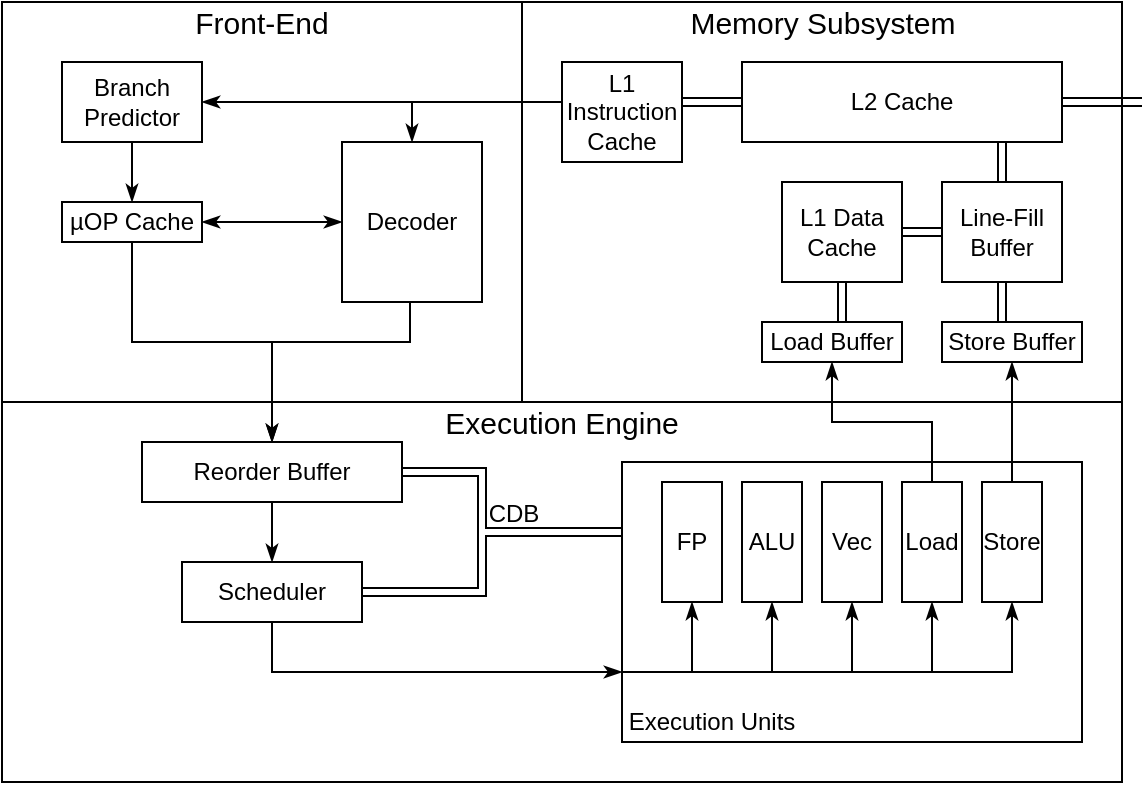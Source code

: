 <mxfile version="14.5.1" type="device"><diagram id="uJC6JHss1V_gQJ8_TEF3" name="Page-1"><mxGraphModel dx="133" dy="79" grid="1" gridSize="10" guides="1" tooltips="1" connect="1" arrows="1" fold="1" page="1" pageScale="1" pageWidth="583" pageHeight="413" math="0" shadow="0"><root><mxCell id="0"/><mxCell id="1" parent="0"/><mxCell id="PzyJIg2KLBszYsntP-mv-2" value="" style="rounded=0;whiteSpace=wrap;html=1;align=center;labelPosition=center;verticalLabelPosition=middle;verticalAlign=middle;horizontal=1;fontStyle=0" parent="1" vertex="1"><mxGeometry x="10" y="10" width="260" height="200" as="geometry"/></mxCell><mxCell id="PzyJIg2KLBszYsntP-mv-3" value="" style="rounded=0;whiteSpace=wrap;html=1;align=center;" parent="1" vertex="1"><mxGeometry x="270" y="10" width="300" height="200" as="geometry"/></mxCell><mxCell id="PzyJIg2KLBszYsntP-mv-4" value="" style="rounded=0;whiteSpace=wrap;html=1;align=center;" parent="1" vertex="1"><mxGeometry x="10" y="210" width="560" height="190" as="geometry"/></mxCell><mxCell id="PzyJIg2KLBszYsntP-mv-5" value="Front-End" style="text;html=1;strokeColor=none;fillColor=none;align=center;verticalAlign=middle;whiteSpace=wrap;rounded=0;fontSize=15;" parent="1" vertex="1"><mxGeometry x="105" y="10" width="70" height="20" as="geometry"/></mxCell><mxCell id="PzyJIg2KLBszYsntP-mv-6" value="Execution Engine" style="text;html=1;strokeColor=none;fillColor=none;align=center;verticalAlign=middle;whiteSpace=wrap;rounded=0;fontSize=15;" parent="1" vertex="1"><mxGeometry x="230" y="210" width="120" height="20" as="geometry"/></mxCell><mxCell id="PzyJIg2KLBszYsntP-mv-7" value="Memory Subsystem" style="text;html=1;strokeColor=none;fillColor=none;align=center;verticalAlign=middle;whiteSpace=wrap;rounded=0;fontSize=15;" parent="1" vertex="1"><mxGeometry x="352.5" y="10" width="135" height="20" as="geometry"/></mxCell><mxCell id="PzyJIg2KLBszYsntP-mv-22" style="edgeStyle=orthogonalEdgeStyle;rounded=0;orthogonalLoop=1;jettySize=auto;html=1;entryX=0.5;entryY=0;entryDx=0;entryDy=0;startArrow=none;startFill=0;fontSize=12;endArrow=classicThin;endFill=1;" parent="1" source="PzyJIg2KLBszYsntP-mv-8" target="PzyJIg2KLBszYsntP-mv-9" edge="1"><mxGeometry relative="1" as="geometry"/></mxCell><mxCell id="PzyJIg2KLBszYsntP-mv-8" value="Branch Predictor" style="rounded=0;whiteSpace=wrap;html=1;align=center;fontSize=12;" parent="1" vertex="1"><mxGeometry x="40" y="40" width="70" height="40" as="geometry"/></mxCell><mxCell id="PzyJIg2KLBszYsntP-mv-18" style="edgeStyle=orthogonalEdgeStyle;rounded=0;orthogonalLoop=1;jettySize=auto;html=1;fontSize=12;startArrow=classicThin;startFill=1;endArrow=classicThin;endFill=1;" parent="1" source="PzyJIg2KLBszYsntP-mv-9" target="PzyJIg2KLBszYsntP-mv-10" edge="1"><mxGeometry relative="1" as="geometry"/></mxCell><mxCell id="PzyJIg2KLBszYsntP-mv-9" value="µOP Cache" style="rounded=0;whiteSpace=wrap;html=1;align=center;fontSize=12;" parent="1" vertex="1"><mxGeometry x="40" y="110" width="70" height="20" as="geometry"/></mxCell><mxCell id="PzyJIg2KLBszYsntP-mv-10" value="Decoder" style="rounded=0;whiteSpace=wrap;html=1;align=center;fontSize=12;" parent="1" vertex="1"><mxGeometry x="180" y="80" width="70" height="80" as="geometry"/></mxCell><mxCell id="PzyJIg2KLBszYsntP-mv-48" style="edgeStyle=orthogonalEdgeStyle;rounded=0;sketch=0;orthogonalLoop=1;jettySize=auto;html=1;entryX=0.5;entryY=0;entryDx=0;entryDy=0;shadow=0;startArrow=none;startFill=0;endArrow=classicThin;endFill=1;strokeWidth=1;fontSize=12;" parent="1" source="PzyJIg2KLBszYsntP-mv-11" target="PzyJIg2KLBszYsntP-mv-10" edge="1"><mxGeometry relative="1" as="geometry"><Array as="points"><mxPoint x="215" y="60"/></Array></mxGeometry></mxCell><mxCell id="PzyJIg2KLBszYsntP-mv-50" style="edgeStyle=orthogonalEdgeStyle;rounded=0;sketch=0;orthogonalLoop=1;jettySize=auto;html=1;entryX=1;entryY=0.5;entryDx=0;entryDy=0;shadow=0;startArrow=none;startFill=0;endArrow=classicThin;endFill=1;strokeWidth=1;fontSize=12;" parent="1" source="PzyJIg2KLBszYsntP-mv-11" target="PzyJIg2KLBszYsntP-mv-8" edge="1"><mxGeometry relative="1" as="geometry"><Array as="points"><mxPoint x="240" y="60"/><mxPoint x="240" y="60"/></Array></mxGeometry></mxCell><mxCell id="PzyJIg2KLBszYsntP-mv-52" style="edgeStyle=orthogonalEdgeStyle;rounded=0;sketch=0;orthogonalLoop=1;jettySize=auto;html=1;entryX=0;entryY=0.5;entryDx=0;entryDy=0;shadow=0;startArrow=none;startFill=0;endArrow=none;endFill=0;strokeWidth=1;fontSize=12;shape=link;" parent="1" source="PzyJIg2KLBszYsntP-mv-11" target="PzyJIg2KLBszYsntP-mv-13" edge="1"><mxGeometry relative="1" as="geometry"><Array as="points"><mxPoint x="350" y="60"/><mxPoint x="350" y="60"/></Array></mxGeometry></mxCell><mxCell id="PzyJIg2KLBszYsntP-mv-11" value="L1 Instruction Cache" style="rounded=0;whiteSpace=wrap;html=1;fontSize=12;align=center;" parent="1" vertex="1"><mxGeometry x="290" y="40" width="60" height="50" as="geometry"/></mxCell><mxCell id="PzyJIg2KLBszYsntP-mv-60" style="edgeStyle=orthogonalEdgeStyle;shape=link;rounded=0;sketch=0;orthogonalLoop=1;jettySize=auto;html=1;entryX=0.582;entryY=-0.005;entryDx=0;entryDy=0;entryPerimeter=0;shadow=0;startArrow=classicThin;startFill=1;endArrow=none;endFill=0;strokeColor=#000000;strokeWidth=1;fillColor=none;gradientColor=none;fontSize=12;" parent="1" source="PzyJIg2KLBszYsntP-mv-12" target="PzyJIg2KLBszYsntP-mv-14" edge="1"><mxGeometry relative="1" as="geometry"/></mxCell><mxCell id="PzyJIg2KLBszYsntP-mv-12" value="L1 Data Cache" style="rounded=0;whiteSpace=wrap;html=1;fontSize=12;align=center;" parent="1" vertex="1"><mxGeometry x="400" y="100" width="60" height="50" as="geometry"/></mxCell><mxCell id="PzyJIg2KLBszYsntP-mv-26" style="edgeStyle=orthogonalEdgeStyle;shape=link;rounded=0;sketch=0;orthogonalLoop=1;jettySize=auto;html=1;shadow=0;startArrow=none;startFill=0;endArrow=none;endFill=0;strokeWidth=1;fontSize=12;" parent="1" source="PzyJIg2KLBszYsntP-mv-13" edge="1"><mxGeometry relative="1" as="geometry"><mxPoint x="580" y="60" as="targetPoint"/></mxGeometry></mxCell><mxCell id="PzyJIg2KLBszYsntP-mv-13" value="L2 Cache" style="rounded=0;whiteSpace=wrap;html=1;fontSize=12;align=center;" parent="1" vertex="1"><mxGeometry x="380" y="40" width="160" height="40" as="geometry"/></mxCell><mxCell id="PzyJIg2KLBszYsntP-mv-14" value="Load Buffer" style="rounded=0;whiteSpace=wrap;html=1;fontSize=12;align=center;" parent="1" vertex="1"><mxGeometry x="390" y="170" width="70" height="20" as="geometry"/></mxCell><mxCell id="PzyJIg2KLBszYsntP-mv-15" value="Store Buffer" style="rounded=0;whiteSpace=wrap;html=1;fontSize=12;align=center;" parent="1" vertex="1"><mxGeometry x="480" y="170" width="70" height="20" as="geometry"/></mxCell><mxCell id="PzyJIg2KLBszYsntP-mv-29" style="edgeStyle=orthogonalEdgeStyle;shape=link;rounded=0;sketch=0;orthogonalLoop=1;jettySize=auto;html=1;entryX=0.817;entryY=1.003;entryDx=0;entryDy=0;entryPerimeter=0;shadow=0;startArrow=none;startFill=0;endArrow=none;endFill=0;strokeWidth=1;fontSize=12;" parent="1" source="PzyJIg2KLBszYsntP-mv-16" target="PzyJIg2KLBszYsntP-mv-13" edge="1"><mxGeometry relative="1" as="geometry"/></mxCell><mxCell id="PzyJIg2KLBszYsntP-mv-30" style="edgeStyle=orthogonalEdgeStyle;shape=link;rounded=0;sketch=0;orthogonalLoop=1;jettySize=auto;html=1;entryX=1;entryY=0.5;entryDx=0;entryDy=0;shadow=0;startArrow=none;startFill=0;endArrow=none;endFill=0;endSize=6;strokeWidth=1;fontSize=12;" parent="1" source="PzyJIg2KLBszYsntP-mv-16" target="PzyJIg2KLBszYsntP-mv-12" edge="1"><mxGeometry relative="1" as="geometry"/></mxCell><mxCell id="PzyJIg2KLBszYsntP-mv-61" style="edgeStyle=orthogonalEdgeStyle;shape=link;rounded=0;sketch=0;orthogonalLoop=1;jettySize=auto;html=1;entryX=0.433;entryY=-0.017;entryDx=0;entryDy=0;entryPerimeter=0;shadow=0;startArrow=classicThin;startFill=1;endArrow=none;endFill=0;strokeColor=#000000;strokeWidth=1;fillColor=none;gradientColor=none;fontSize=12;" parent="1" source="PzyJIg2KLBszYsntP-mv-16" target="PzyJIg2KLBszYsntP-mv-15" edge="1"><mxGeometry relative="1" as="geometry"/></mxCell><mxCell id="PzyJIg2KLBszYsntP-mv-16" value="Line-Fill Buffer" style="rounded=0;whiteSpace=wrap;html=1;fontSize=12;align=center;" parent="1" vertex="1"><mxGeometry x="480" y="100" width="60" height="50" as="geometry"/></mxCell><mxCell id="PzyJIg2KLBszYsntP-mv-56" style="edgeStyle=orthogonalEdgeStyle;rounded=0;sketch=0;orthogonalLoop=1;jettySize=auto;html=1;shadow=0;startArrow=classicThin;startFill=1;endArrow=none;endFill=0;strokeColor=#000000;strokeWidth=1;fillColor=none;gradientColor=none;fontSize=12;" parent="1" source="PzyJIg2KLBszYsntP-mv-53" target="PzyJIg2KLBszYsntP-mv-10" edge="1"><mxGeometry relative="1" as="geometry"><Array as="points"><mxPoint x="145" y="180"/><mxPoint x="214" y="180"/></Array></mxGeometry></mxCell><mxCell id="PzyJIg2KLBszYsntP-mv-57" style="edgeStyle=orthogonalEdgeStyle;rounded=0;sketch=0;orthogonalLoop=1;jettySize=auto;html=1;entryX=0.5;entryY=1;entryDx=0;entryDy=0;shadow=0;startArrow=classicThin;startFill=1;endArrow=none;endFill=0;strokeColor=#000000;strokeWidth=1;fillColor=none;gradientColor=none;fontSize=12;" parent="1" source="PzyJIg2KLBszYsntP-mv-53" target="PzyJIg2KLBszYsntP-mv-9" edge="1"><mxGeometry relative="1" as="geometry"><Array as="points"><mxPoint x="145" y="180"/><mxPoint x="75" y="180"/></Array></mxGeometry></mxCell><mxCell id="PzyJIg2KLBszYsntP-mv-65" style="edgeStyle=orthogonalEdgeStyle;rounded=0;sketch=0;orthogonalLoop=1;jettySize=auto;html=1;entryX=0.5;entryY=0;entryDx=0;entryDy=0;shadow=0;startArrow=none;startFill=0;endArrow=classicThin;endFill=1;strokeColor=#000000;strokeWidth=1;fillColor=none;gradientColor=none;fontSize=12;" parent="1" source="PzyJIg2KLBszYsntP-mv-53" target="PzyJIg2KLBszYsntP-mv-54" edge="1"><mxGeometry relative="1" as="geometry"/></mxCell><mxCell id="PzyJIg2KLBszYsntP-mv-53" value="Reorder Buffer" style="rounded=0;whiteSpace=wrap;html=1;fontSize=12;align=center;" parent="1" vertex="1"><mxGeometry x="80" y="230" width="130" height="30" as="geometry"/></mxCell><mxCell id="PzyJIg2KLBszYsntP-mv-66" style="edgeStyle=orthogonalEdgeStyle;rounded=0;sketch=0;orthogonalLoop=1;jettySize=auto;html=1;entryX=0;entryY=0.75;entryDx=0;entryDy=0;shadow=0;startArrow=none;startFill=0;endArrow=classicThin;endFill=1;strokeColor=#000000;strokeWidth=1;fillColor=none;gradientColor=none;fontSize=12;" parent="1" source="PzyJIg2KLBszYsntP-mv-54" target="PzyJIg2KLBszYsntP-mv-62" edge="1"><mxGeometry relative="1" as="geometry"><Array as="points"><mxPoint x="145" y="345"/></Array></mxGeometry></mxCell><mxCell id="PzyJIg2KLBszYsntP-mv-54" value="Scheduler" style="rounded=0;whiteSpace=wrap;html=1;fontSize=12;align=center;" parent="1" vertex="1"><mxGeometry x="100" y="290" width="90" height="30" as="geometry"/></mxCell><mxCell id="PzyJIg2KLBszYsntP-mv-62" value="" style="rounded=0;whiteSpace=wrap;html=1;fontSize=12;align=center;" parent="1" vertex="1"><mxGeometry x="320" y="240" width="230" height="140" as="geometry"/></mxCell><mxCell id="PzyJIg2KLBszYsntP-mv-68" style="edgeStyle=orthogonalEdgeStyle;rounded=0;sketch=0;orthogonalLoop=1;jettySize=auto;html=1;entryX=0;entryY=0.25;entryDx=0;entryDy=0;shadow=0;startArrow=none;startFill=0;endArrow=none;endFill=0;strokeColor=#000000;strokeWidth=1;fillColor=none;gradientColor=none;fontSize=12;shape=link;width=4;exitX=1;exitY=0.5;exitDx=0;exitDy=0;" parent="1" source="PzyJIg2KLBszYsntP-mv-54" target="PzyJIg2KLBszYsntP-mv-62" edge="1"><mxGeometry relative="1" as="geometry"><Array as="points"><mxPoint x="250" y="305"/><mxPoint x="250" y="275"/></Array></mxGeometry></mxCell><mxCell id="PzyJIg2KLBszYsntP-mv-67" style="edgeStyle=orthogonalEdgeStyle;rounded=0;sketch=0;orthogonalLoop=1;jettySize=auto;html=1;entryX=0;entryY=0.25;entryDx=0;entryDy=0;shadow=0;startArrow=none;startFill=0;endArrow=none;endFill=0;strokeWidth=1;fontSize=12;shape=link;labelBackgroundColor=#FFFFFF;labelBorderColor=none;fillColor=#fff2cc;exitX=1;exitY=0.5;exitDx=0;exitDy=0;" parent="1" source="PzyJIg2KLBszYsntP-mv-53" target="PzyJIg2KLBszYsntP-mv-62" edge="1"><mxGeometry relative="1" as="geometry"><Array as="points"><mxPoint x="250" y="245"/><mxPoint x="250" y="275"/></Array></mxGeometry></mxCell><mxCell id="PzyJIg2KLBszYsntP-mv-70" value="" style="rounded=0;whiteSpace=wrap;html=1;fontSize=12;align=center;strokeWidth=1;perimeterSpacing=0;strokeColor=#FFFFFF;" parent="1" vertex="1"><mxGeometry x="249" y="272" width="2" height="6" as="geometry"/></mxCell><mxCell id="PzyJIg2KLBszYsntP-mv-72" value="CDB" style="text;html=1;strokeColor=none;fillColor=none;align=center;verticalAlign=middle;whiteSpace=wrap;rounded=0;fontSize=12;" parent="1" vertex="1"><mxGeometry x="251" y="258" width="30" height="15" as="geometry"/></mxCell><mxCell id="PzyJIg2KLBszYsntP-mv-74" value="Execution Units" style="text;html=1;strokeColor=none;fillColor=none;align=center;verticalAlign=middle;whiteSpace=wrap;rounded=0;fontSize=12;" parent="1" vertex="1"><mxGeometry x="320" y="360" width="90" height="20" as="geometry"/></mxCell><mxCell id="PzyJIg2KLBszYsntP-mv-90" style="edgeStyle=orthogonalEdgeStyle;rounded=0;sketch=0;orthogonalLoop=1;jettySize=auto;html=1;entryX=0;entryY=0.75;entryDx=0;entryDy=0;shadow=0;labelBackgroundColor=#FFFFFF;startArrow=classicThin;startFill=1;endArrow=none;endFill=0;strokeColor=#000000;strokeWidth=1;fillColor=none;gradientColor=none;fontSize=12;" parent="1" source="PzyJIg2KLBszYsntP-mv-75" target="PzyJIg2KLBszYsntP-mv-62" edge="1"><mxGeometry relative="1" as="geometry"><Array as="points"><mxPoint x="515" y="345"/></Array></mxGeometry></mxCell><mxCell id="PzyJIg2KLBszYsntP-mv-92" style="edgeStyle=orthogonalEdgeStyle;rounded=0;sketch=0;orthogonalLoop=1;jettySize=auto;html=1;entryX=0.5;entryY=1;entryDx=0;entryDy=0;shadow=0;labelBackgroundColor=#FFFFFF;startArrow=none;startFill=0;endArrow=classicThin;endFill=1;strokeColor=#000000;strokeWidth=1;fillColor=none;gradientColor=none;fontSize=12;" parent="1" source="PzyJIg2KLBszYsntP-mv-75" target="PzyJIg2KLBszYsntP-mv-15" edge="1"><mxGeometry relative="1" as="geometry"/></mxCell><mxCell id="PzyJIg2KLBszYsntP-mv-75" value="Store" style="rounded=0;whiteSpace=wrap;html=1;strokeWidth=1;fontSize=12;align=center;" parent="1" vertex="1"><mxGeometry x="500" y="250" width="30" height="60" as="geometry"/></mxCell><mxCell id="PzyJIg2KLBszYsntP-mv-89" style="edgeStyle=orthogonalEdgeStyle;rounded=0;sketch=0;orthogonalLoop=1;jettySize=auto;html=1;entryX=0;entryY=0.75;entryDx=0;entryDy=0;shadow=0;labelBackgroundColor=#FFFFFF;startArrow=classicThin;startFill=1;endArrow=none;endFill=0;strokeColor=#000000;strokeWidth=1;fillColor=none;gradientColor=none;fontSize=12;" parent="1" source="PzyJIg2KLBszYsntP-mv-76" target="PzyJIg2KLBszYsntP-mv-62" edge="1"><mxGeometry relative="1" as="geometry"><Array as="points"><mxPoint x="475" y="345"/></Array></mxGeometry></mxCell><mxCell id="PzyJIg2KLBszYsntP-mv-91" style="edgeStyle=orthogonalEdgeStyle;rounded=0;sketch=0;orthogonalLoop=1;jettySize=auto;html=1;entryX=0.5;entryY=1;entryDx=0;entryDy=0;shadow=0;labelBackgroundColor=#FFFFFF;startArrow=none;startFill=0;endArrow=classicThin;endFill=1;strokeColor=#000000;strokeWidth=1;fillColor=none;gradientColor=none;fontSize=12;" parent="1" source="PzyJIg2KLBszYsntP-mv-76" target="PzyJIg2KLBszYsntP-mv-14" edge="1"><mxGeometry relative="1" as="geometry"/></mxCell><mxCell id="PzyJIg2KLBszYsntP-mv-76" value="Load" style="rounded=0;whiteSpace=wrap;html=1;strokeWidth=1;fontSize=12;align=center;" parent="1" vertex="1"><mxGeometry x="460" y="250" width="30" height="60" as="geometry"/></mxCell><mxCell id="PzyJIg2KLBszYsntP-mv-87" style="edgeStyle=orthogonalEdgeStyle;rounded=0;sketch=0;orthogonalLoop=1;jettySize=auto;html=1;entryX=0;entryY=0.75;entryDx=0;entryDy=0;shadow=0;labelBackgroundColor=#FFFFFF;startArrow=classicThin;startFill=1;endArrow=none;endFill=0;strokeColor=#000000;strokeWidth=1;fillColor=none;gradientColor=none;fontSize=12;" parent="1" source="PzyJIg2KLBszYsntP-mv-77" target="PzyJIg2KLBszYsntP-mv-62" edge="1"><mxGeometry relative="1" as="geometry"><Array as="points"><mxPoint x="395" y="345"/></Array></mxGeometry></mxCell><mxCell id="PzyJIg2KLBszYsntP-mv-77" value="ALU" style="rounded=0;whiteSpace=wrap;html=1;strokeWidth=1;fontSize=12;align=center;" parent="1" vertex="1"><mxGeometry x="380" y="250" width="30" height="60" as="geometry"/></mxCell><mxCell id="PzyJIg2KLBszYsntP-mv-86" style="edgeStyle=orthogonalEdgeStyle;rounded=0;sketch=0;orthogonalLoop=1;jettySize=auto;html=1;entryX=0;entryY=0.75;entryDx=0;entryDy=0;shadow=0;labelBackgroundColor=#FFFFFF;startArrow=classicThin;startFill=1;endArrow=none;endFill=0;strokeColor=#000000;strokeWidth=1;fillColor=none;gradientColor=none;fontSize=12;" parent="1" source="PzyJIg2KLBszYsntP-mv-78" target="PzyJIg2KLBszYsntP-mv-62" edge="1"><mxGeometry relative="1" as="geometry"><Array as="points"><mxPoint x="355" y="345"/></Array></mxGeometry></mxCell><mxCell id="PzyJIg2KLBszYsntP-mv-78" value="FP" style="rounded=0;whiteSpace=wrap;html=1;strokeWidth=1;fontSize=12;align=center;" parent="1" vertex="1"><mxGeometry x="340" y="250" width="30" height="60" as="geometry"/></mxCell><mxCell id="PzyJIg2KLBszYsntP-mv-88" style="edgeStyle=orthogonalEdgeStyle;rounded=0;sketch=0;orthogonalLoop=1;jettySize=auto;html=1;entryX=0;entryY=0.75;entryDx=0;entryDy=0;shadow=0;labelBackgroundColor=#FFFFFF;startArrow=classicThin;startFill=1;endArrow=none;endFill=0;strokeColor=#000000;strokeWidth=1;fillColor=none;gradientColor=none;fontSize=12;" parent="1" source="PzyJIg2KLBszYsntP-mv-79" target="PzyJIg2KLBszYsntP-mv-62" edge="1"><mxGeometry relative="1" as="geometry"><Array as="points"><mxPoint x="435" y="345"/></Array></mxGeometry></mxCell><mxCell id="PzyJIg2KLBszYsntP-mv-79" value="Vec" style="rounded=0;whiteSpace=wrap;html=1;strokeWidth=1;fontSize=12;align=center;" parent="1" vertex="1"><mxGeometry x="420" y="250" width="30" height="60" as="geometry"/></mxCell></root></mxGraphModel></diagram></mxfile>